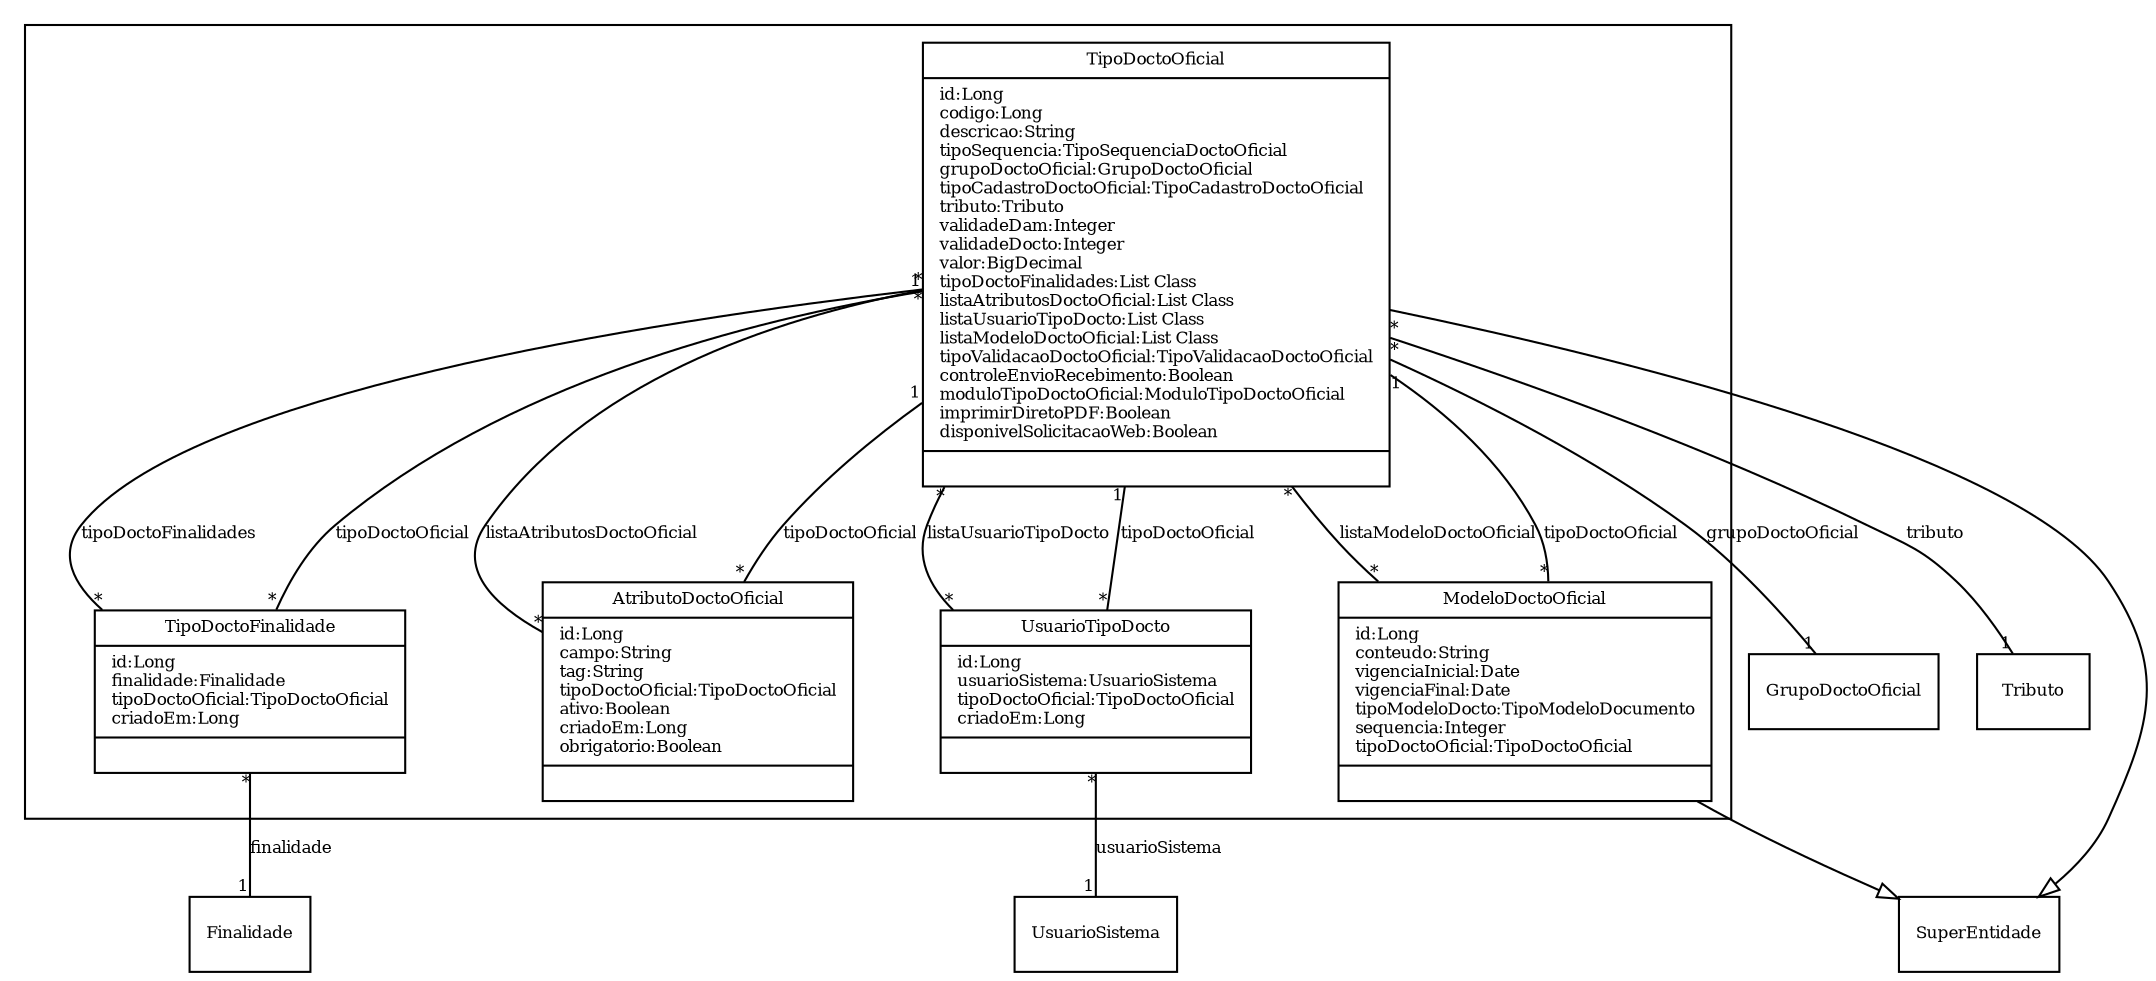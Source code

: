 digraph G{
fontname = "Times-Roman"
fontsize = 8

node [
        fontname = "Times-Roman"
        fontsize = 8
        shape = "record"
]

edge [
        fontname = "Times-Roman"
        fontsize = 8
]

subgraph clusterTIPO_DE_DOCUMENTO_OFICIAL
{
TipoDoctoOficial [label = "{TipoDoctoOficial|id:Long\lcodigo:Long\ldescricao:String\ltipoSequencia:TipoSequenciaDoctoOficial\lgrupoDoctoOficial:GrupoDoctoOficial\ltipoCadastroDoctoOficial:TipoCadastroDoctoOficial\ltributo:Tributo\lvalidadeDam:Integer\lvalidadeDocto:Integer\lvalor:BigDecimal\ltipoDoctoFinalidades:List Class\llistaAtributosDoctoOficial:List Class\llistaUsuarioTipoDocto:List Class\llistaModeloDoctoOficial:List Class\ltipoValidacaoDoctoOficial:TipoValidacaoDoctoOficial\lcontroleEnvioRecebimento:Boolean\lmoduloTipoDoctoOficial:ModuloTipoDoctoOficial\limprimirDiretoPDF:Boolean\ldisponivelSolicitacaoWeb:Boolean\l|\l}"]
TipoDoctoFinalidade [label = "{TipoDoctoFinalidade|id:Long\lfinalidade:Finalidade\ltipoDoctoOficial:TipoDoctoOficial\lcriadoEm:Long\l|\l}"]
AtributoDoctoOficial [label = "{AtributoDoctoOficial|id:Long\lcampo:String\ltag:String\ltipoDoctoOficial:TipoDoctoOficial\lativo:Boolean\lcriadoEm:Long\lobrigatorio:Boolean\l|\l}"]
UsuarioTipoDocto [label = "{UsuarioTipoDocto|id:Long\lusuarioSistema:UsuarioSistema\ltipoDoctoOficial:TipoDoctoOficial\lcriadoEm:Long\l|\l}"]
ModeloDoctoOficial [label = "{ModeloDoctoOficial|id:Long\lconteudo:String\lvigenciaInicial:Date\lvigenciaFinal:Date\ltipoModeloDocto:TipoModeloDocumento\lsequencia:Integer\ltipoDoctoOficial:TipoDoctoOficial\l|\l}"]
}
edge [arrowhead = "none" headlabel = "1" taillabel = "*"] TipoDoctoOficial -> GrupoDoctoOficial [label = "grupoDoctoOficial"]
edge [arrowhead = "none" headlabel = "1" taillabel = "*"] TipoDoctoOficial -> Tributo [label = "tributo"]
edge [arrowhead = "none" headlabel = "*" taillabel = "*"] TipoDoctoOficial -> TipoDoctoFinalidade [label = "tipoDoctoFinalidades"]
edge [arrowhead = "none" headlabel = "*" taillabel = "*"] TipoDoctoOficial -> AtributoDoctoOficial [label = "listaAtributosDoctoOficial"]
edge [arrowhead = "none" headlabel = "*" taillabel = "*"] TipoDoctoOficial -> UsuarioTipoDocto [label = "listaUsuarioTipoDocto"]
edge [arrowhead = "none" headlabel = "*" taillabel = "*"] TipoDoctoOficial -> ModeloDoctoOficial [label = "listaModeloDoctoOficial"]
edge [ arrowhead = "empty" headlabel = "" taillabel = ""] TipoDoctoOficial -> SuperEntidade
edge [arrowhead = "none" headlabel = "1" taillabel = "*"] TipoDoctoFinalidade -> Finalidade [label = "finalidade"]
edge [arrowhead = "none" headlabel = "1" taillabel = "*"] TipoDoctoFinalidade -> TipoDoctoOficial [label = "tipoDoctoOficial"]
edge [arrowhead = "none" headlabel = "1" taillabel = "*"] AtributoDoctoOficial -> TipoDoctoOficial [label = "tipoDoctoOficial"]
edge [arrowhead = "none" headlabel = "1" taillabel = "*"] UsuarioTipoDocto -> UsuarioSistema [label = "usuarioSistema"]
edge [arrowhead = "none" headlabel = "1" taillabel = "*"] UsuarioTipoDocto -> TipoDoctoOficial [label = "tipoDoctoOficial"]
edge [arrowhead = "none" headlabel = "1" taillabel = "*"] ModeloDoctoOficial -> TipoDoctoOficial [label = "tipoDoctoOficial"]
edge [ arrowhead = "empty" headlabel = "" taillabel = ""] ModeloDoctoOficial -> SuperEntidade
}
